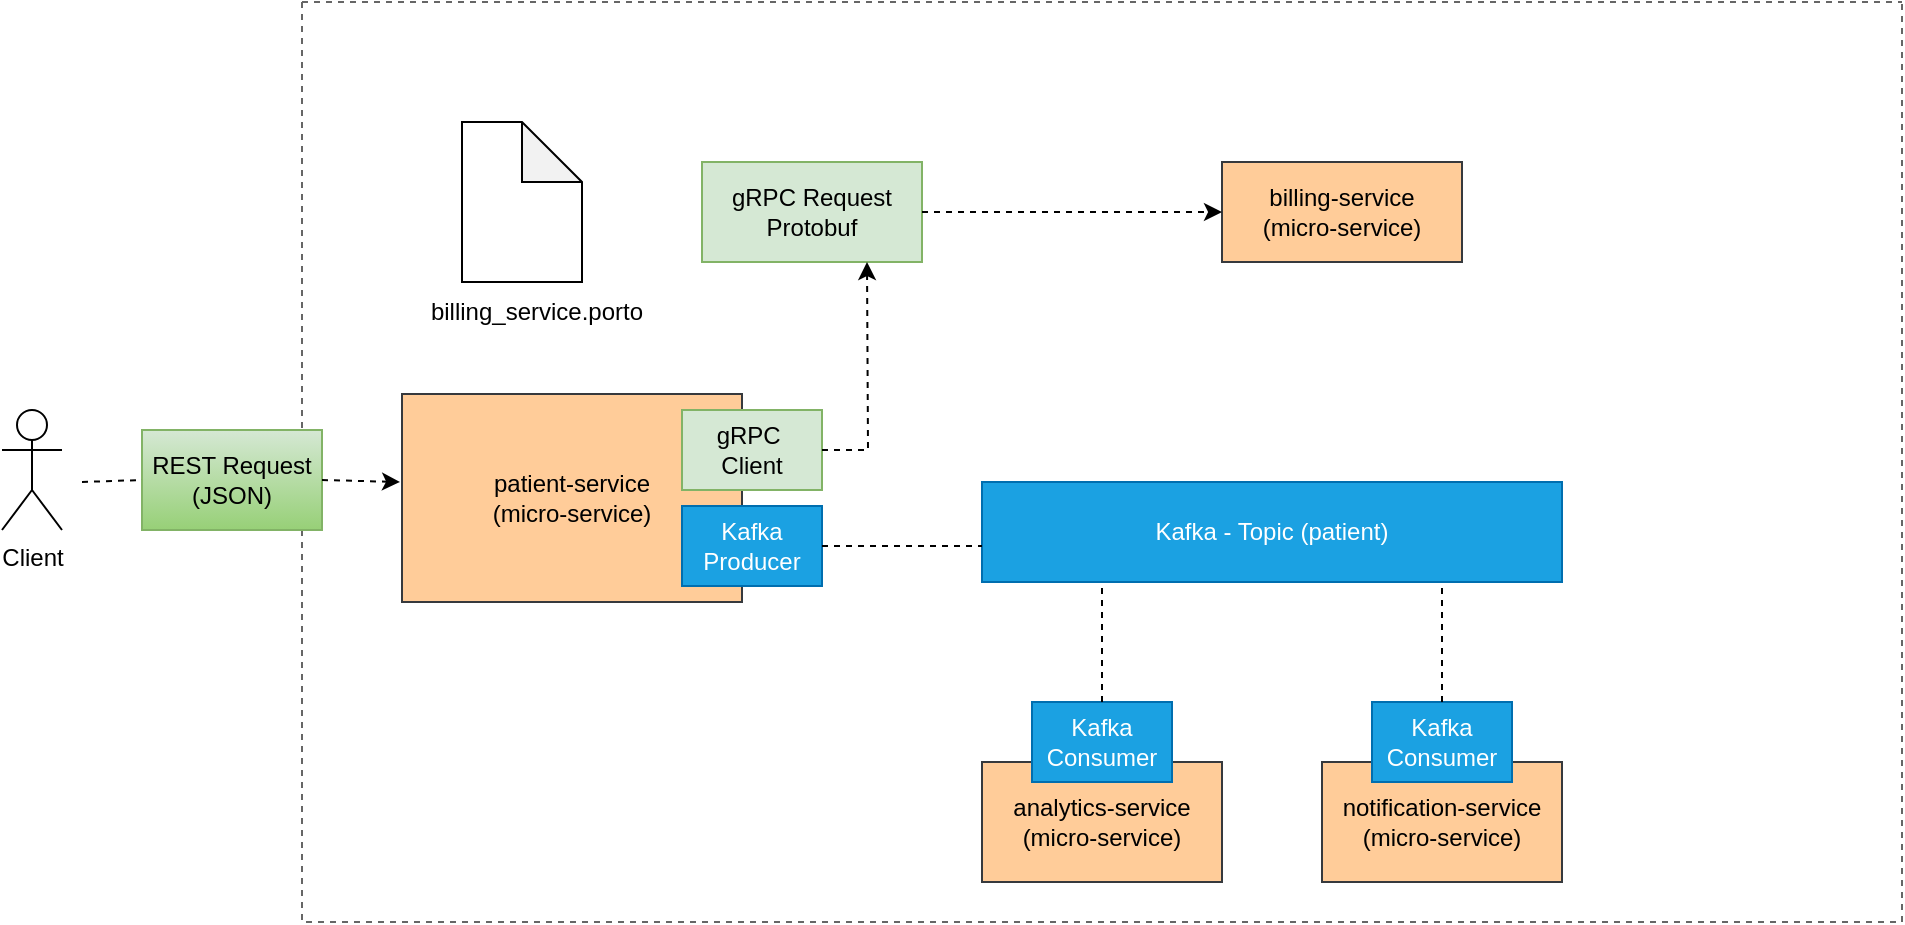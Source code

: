 <mxfile version="26.1.3">
  <diagram name="Page-1" id="BMWo-F2lzEzbfZ2G1kNt">
    <mxGraphModel dx="2074" dy="1132" grid="1" gridSize="10" guides="1" tooltips="1" connect="1" arrows="1" fold="1" page="1" pageScale="1" pageWidth="1169" pageHeight="827" math="0" shadow="0">
      <root>
        <mxCell id="0" />
        <mxCell id="1" parent="0" />
        <mxCell id="TRcrAqTRBC0oMRkJ7zuD-1" value="Client" style="shape=umlActor;verticalLabelPosition=bottom;verticalAlign=top;html=1;outlineConnect=0;" vertex="1" parent="1">
          <mxGeometry y="414" width="30" height="60" as="geometry" />
        </mxCell>
        <mxCell id="TRcrAqTRBC0oMRkJ7zuD-2" value="" style="swimlane;startSize=0;dashed=1;fillColor=#f5f5f5;gradientColor=#b3b3b3;strokeColor=#666666;" vertex="1" parent="1">
          <mxGeometry x="150" y="210" width="800" height="460" as="geometry" />
        </mxCell>
        <mxCell id="TRcrAqTRBC0oMRkJ7zuD-3" value="patient-service&lt;br&gt;(micro-service)" style="rounded=0;whiteSpace=wrap;html=1;fillColor=#ffcc99;strokeColor=#36393d;" vertex="1" parent="TRcrAqTRBC0oMRkJ7zuD-2">
          <mxGeometry x="50" y="196" width="170" height="104" as="geometry" />
        </mxCell>
        <mxCell id="TRcrAqTRBC0oMRkJ7zuD-4" value="billing-service&lt;br&gt;(micro-service)" style="rounded=0;whiteSpace=wrap;html=1;fillColor=#ffcc99;strokeColor=#36393d;" vertex="1" parent="TRcrAqTRBC0oMRkJ7zuD-2">
          <mxGeometry x="460" y="80" width="120" height="50" as="geometry" />
        </mxCell>
        <mxCell id="TRcrAqTRBC0oMRkJ7zuD-5" value="gRPC&amp;nbsp;&lt;div&gt;Client&lt;/div&gt;" style="rounded=0;whiteSpace=wrap;html=1;fillColor=#d5e8d4;strokeColor=#82b366;" vertex="1" parent="TRcrAqTRBC0oMRkJ7zuD-2">
          <mxGeometry x="190" y="204" width="70" height="40" as="geometry" />
        </mxCell>
        <mxCell id="TRcrAqTRBC0oMRkJ7zuD-6" value="gRPC Request&lt;br&gt;Protobuf" style="rounded=0;whiteSpace=wrap;html=1;fillColor=#d5e8d4;strokeColor=#82b366;" vertex="1" parent="TRcrAqTRBC0oMRkJ7zuD-2">
          <mxGeometry x="200" y="80" width="110" height="50" as="geometry" />
        </mxCell>
        <mxCell id="TRcrAqTRBC0oMRkJ7zuD-7" value="Kafka&lt;br&gt;Producer" style="rounded=0;whiteSpace=wrap;html=1;fillColor=#1ba1e2;fontColor=#ffffff;strokeColor=#006EAF;" vertex="1" parent="TRcrAqTRBC0oMRkJ7zuD-2">
          <mxGeometry x="190" y="252" width="70" height="40" as="geometry" />
        </mxCell>
        <mxCell id="TRcrAqTRBC0oMRkJ7zuD-9" value="" style="endArrow=classic;html=1;rounded=0;entryX=0.75;entryY=1;entryDx=0;entryDy=0;exitX=1;exitY=0.5;exitDx=0;exitDy=0;dashed=1;" edge="1" parent="TRcrAqTRBC0oMRkJ7zuD-2" source="TRcrAqTRBC0oMRkJ7zuD-5" target="TRcrAqTRBC0oMRkJ7zuD-6">
          <mxGeometry width="50" height="50" relative="1" as="geometry">
            <mxPoint x="350" y="390" as="sourcePoint" />
            <mxPoint x="400" y="340" as="targetPoint" />
            <Array as="points">
              <mxPoint x="283" y="224" />
            </Array>
          </mxGeometry>
        </mxCell>
        <mxCell id="TRcrAqTRBC0oMRkJ7zuD-10" value="" style="endArrow=classic;html=1;rounded=0;exitX=1;exitY=0.5;exitDx=0;exitDy=0;entryX=0;entryY=0.5;entryDx=0;entryDy=0;dashed=1;" edge="1" parent="TRcrAqTRBC0oMRkJ7zuD-2" source="TRcrAqTRBC0oMRkJ7zuD-6" target="TRcrAqTRBC0oMRkJ7zuD-4">
          <mxGeometry width="50" height="50" relative="1" as="geometry">
            <mxPoint x="350" y="390" as="sourcePoint" />
            <mxPoint x="400" y="340" as="targetPoint" />
          </mxGeometry>
        </mxCell>
        <mxCell id="TRcrAqTRBC0oMRkJ7zuD-11" value="Kafka - Topic (patient)" style="rounded=0;whiteSpace=wrap;html=1;fillColor=#1ba1e2;fontColor=#ffffff;strokeColor=#006EAF;" vertex="1" parent="TRcrAqTRBC0oMRkJ7zuD-2">
          <mxGeometry x="340" y="240" width="290" height="50" as="geometry" />
        </mxCell>
        <mxCell id="TRcrAqTRBC0oMRkJ7zuD-13" value="" style="endArrow=none;dashed=1;html=1;rounded=0;entryX=0;entryY=0.64;entryDx=0;entryDy=0;exitX=1;exitY=0.5;exitDx=0;exitDy=0;entryPerimeter=0;" edge="1" parent="TRcrAqTRBC0oMRkJ7zuD-2" source="TRcrAqTRBC0oMRkJ7zuD-7" target="TRcrAqTRBC0oMRkJ7zuD-11">
          <mxGeometry width="50" height="50" relative="1" as="geometry">
            <mxPoint x="260" y="275" as="sourcePoint" />
            <mxPoint x="400" y="340" as="targetPoint" />
          </mxGeometry>
        </mxCell>
        <mxCell id="TRcrAqTRBC0oMRkJ7zuD-14" value="analytics-service&lt;br&gt;(micro-service)" style="rounded=0;whiteSpace=wrap;html=1;fillColor=#ffcc99;strokeColor=#36393d;" vertex="1" parent="TRcrAqTRBC0oMRkJ7zuD-2">
          <mxGeometry x="340" y="380" width="120" height="60" as="geometry" />
        </mxCell>
        <mxCell id="TRcrAqTRBC0oMRkJ7zuD-15" value="notification-service&lt;br&gt;(micro-service)" style="rounded=0;whiteSpace=wrap;html=1;fillColor=#ffcc99;strokeColor=#36393d;" vertex="1" parent="TRcrAqTRBC0oMRkJ7zuD-2">
          <mxGeometry x="510" y="380" width="120" height="60" as="geometry" />
        </mxCell>
        <mxCell id="TRcrAqTRBC0oMRkJ7zuD-16" value="Kafka&lt;br&gt;Consumer" style="rounded=0;whiteSpace=wrap;html=1;fillColor=#1ba1e2;fontColor=#ffffff;strokeColor=#006EAF;" vertex="1" parent="TRcrAqTRBC0oMRkJ7zuD-2">
          <mxGeometry x="365" y="350" width="70" height="40" as="geometry" />
        </mxCell>
        <mxCell id="TRcrAqTRBC0oMRkJ7zuD-17" value="Kafka&lt;br&gt;Consumer" style="rounded=0;whiteSpace=wrap;html=1;fillColor=#1ba1e2;fontColor=#ffffff;strokeColor=#006EAF;" vertex="1" parent="TRcrAqTRBC0oMRkJ7zuD-2">
          <mxGeometry x="535" y="350" width="70" height="40" as="geometry" />
        </mxCell>
        <mxCell id="TRcrAqTRBC0oMRkJ7zuD-18" value="" style="endArrow=none;dashed=1;html=1;rounded=0;exitX=0.5;exitY=0;exitDx=0;exitDy=0;" edge="1" parent="TRcrAqTRBC0oMRkJ7zuD-2" source="TRcrAqTRBC0oMRkJ7zuD-16">
          <mxGeometry width="50" height="50" relative="1" as="geometry">
            <mxPoint x="350" y="390" as="sourcePoint" />
            <mxPoint x="400" y="290" as="targetPoint" />
          </mxGeometry>
        </mxCell>
        <mxCell id="TRcrAqTRBC0oMRkJ7zuD-19" value="" style="endArrow=none;dashed=1;html=1;rounded=0;exitX=0.5;exitY=0;exitDx=0;exitDy=0;" edge="1" parent="TRcrAqTRBC0oMRkJ7zuD-2" source="TRcrAqTRBC0oMRkJ7zuD-17">
          <mxGeometry width="50" height="50" relative="1" as="geometry">
            <mxPoint x="410" y="360" as="sourcePoint" />
            <mxPoint x="570" y="290" as="targetPoint" />
          </mxGeometry>
        </mxCell>
        <mxCell id="TRcrAqTRBC0oMRkJ7zuD-20" value="" style="shape=note;whiteSpace=wrap;html=1;backgroundOutline=1;darkOpacity=0.05;" vertex="1" parent="TRcrAqTRBC0oMRkJ7zuD-2">
          <mxGeometry x="80" y="60" width="60" height="80" as="geometry" />
        </mxCell>
        <mxCell id="TRcrAqTRBC0oMRkJ7zuD-21" value="billing_service.porto" style="text;html=1;align=center;verticalAlign=middle;whiteSpace=wrap;rounded=0;" vertex="1" parent="TRcrAqTRBC0oMRkJ7zuD-2">
          <mxGeometry x="60" y="140" width="115" height="30" as="geometry" />
        </mxCell>
        <mxCell id="TRcrAqTRBC0oMRkJ7zuD-22" value="REST Request&lt;br&gt;(JSON)" style="rounded=0;whiteSpace=wrap;html=1;fillColor=#d5e8d4;gradientColor=#97d077;strokeColor=#82b366;" vertex="1" parent="1">
          <mxGeometry x="70" y="424" width="90" height="50" as="geometry" />
        </mxCell>
        <mxCell id="TRcrAqTRBC0oMRkJ7zuD-26" value="" style="endArrow=classic;html=1;rounded=0;exitX=1;exitY=0.5;exitDx=0;exitDy=0;dashed=1;" edge="1" parent="1" source="TRcrAqTRBC0oMRkJ7zuD-22">
          <mxGeometry width="50" height="50" relative="1" as="geometry">
            <mxPoint x="560" y="600" as="sourcePoint" />
            <mxPoint x="199" y="450" as="targetPoint" />
          </mxGeometry>
        </mxCell>
        <mxCell id="TRcrAqTRBC0oMRkJ7zuD-27" value="" style="endArrow=none;dashed=1;html=1;rounded=0;entryX=0;entryY=0.5;entryDx=0;entryDy=0;" edge="1" parent="1" target="TRcrAqTRBC0oMRkJ7zuD-22">
          <mxGeometry width="50" height="50" relative="1" as="geometry">
            <mxPoint x="40" y="450" as="sourcePoint" />
            <mxPoint x="610" y="550" as="targetPoint" />
          </mxGeometry>
        </mxCell>
      </root>
    </mxGraphModel>
  </diagram>
</mxfile>
